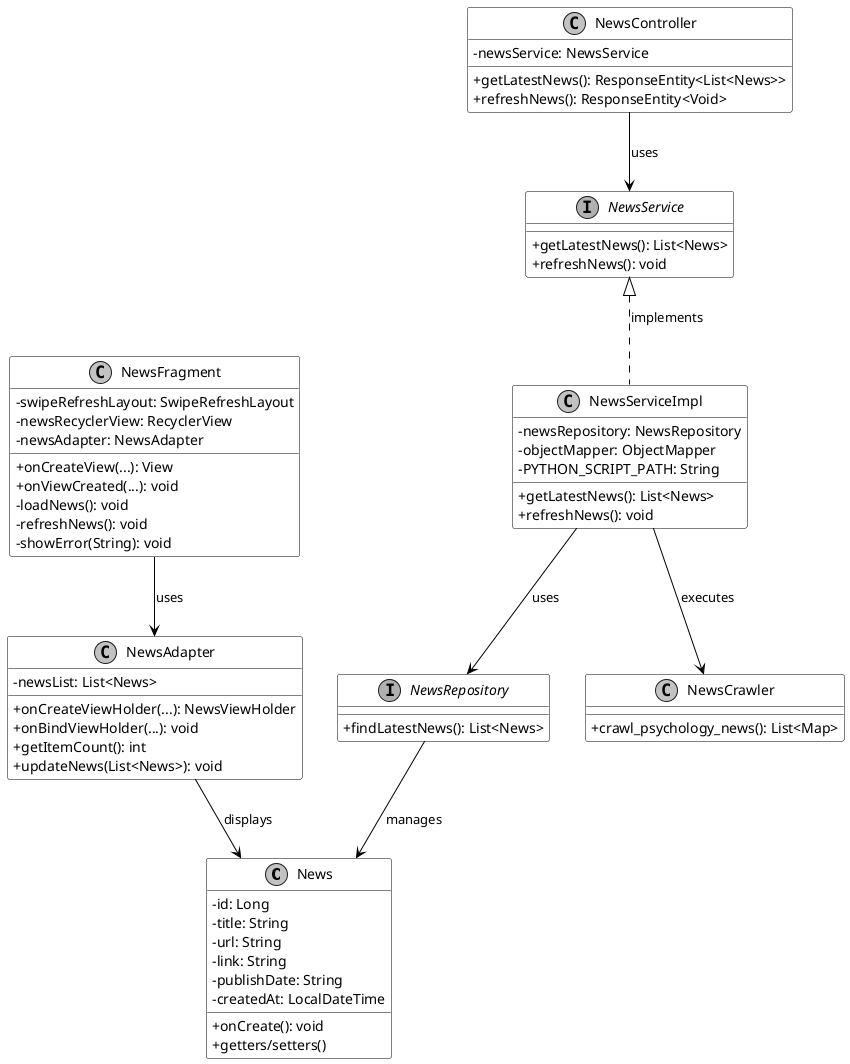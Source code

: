 @startuml

skinparam monochrome true
skinparam defaultFontName "Times New Roman"
skinparam classAttributeIconSize 0
skinparam shadowing false

skinparam class {
    BackgroundColor White
    BorderColor Black
    ArrowColor Black
}

skinparam classFontName "Times New Roman"
skinparam classAttributeFontName "Times New Roman"
skinparam classStereotypeFontName "Times New Roman"

class News {
    - id: Long
    - title: String
    - url: String
    - link: String
    - publishDate: String
    - createdAt: LocalDateTime
    + onCreate(): void
    + getters/setters()
}

class NewsFragment {
    - swipeRefreshLayout: SwipeRefreshLayout
    - newsRecyclerView: RecyclerView
    - newsAdapter: NewsAdapter
    + onCreateView(...): View
    + onViewCreated(...): void
    - loadNews(): void
    - refreshNews(): void
    - showError(String): void
}

class NewsAdapter {
    - newsList: List<News>
    + onCreateViewHolder(...): NewsViewHolder
    + onBindViewHolder(...): void
    + getItemCount(): int
    + updateNews(List<News>): void
}

class NewsController {
    - newsService: NewsService
    + getLatestNews(): ResponseEntity<List<News>>
    + refreshNews(): ResponseEntity<Void>
}

interface NewsService {
    + getLatestNews(): List<News>
    + refreshNews(): void
}

class NewsServiceImpl {
    - newsRepository: NewsRepository
    - objectMapper: ObjectMapper
    - PYTHON_SCRIPT_PATH: String
    + getLatestNews(): List<News>
    + refreshNews(): void
}

interface NewsRepository {
    + findLatestNews(): List<News>
}

class NewsCrawler {
    + crawl_psychology_news(): List<Map>
}

NewsFragment --> NewsAdapter : uses
NewsAdapter --> News : displays
NewsController --> NewsService : uses
NewsService <|.. NewsServiceImpl : implements
NewsServiceImpl --> NewsRepository : uses
NewsServiceImpl --> NewsCrawler : executes
NewsRepository --> News : manages

@enduml 